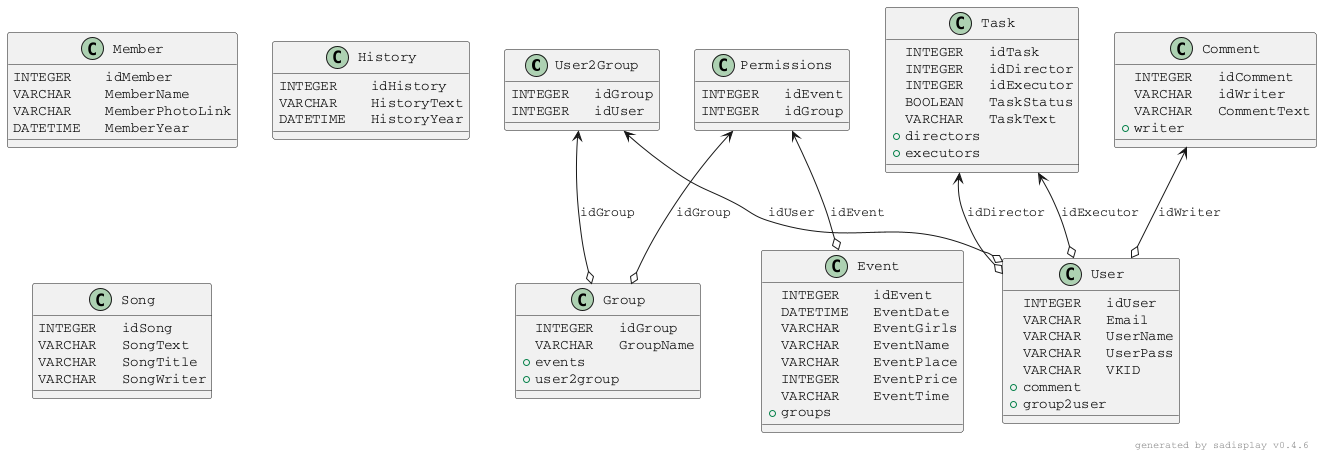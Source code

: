@startuml

skinparam defaultFontName Courier

Class User2Group {
    INTEGER ☆ idGroup
    INTEGER ☆ idUser 
}

Class Member {
    INTEGER  ★ idMember       
    VARCHAR  ⚪ MemberName     
    VARCHAR  ⚪ MemberPhotoLink
    DATETIME ⚪ MemberYear     
}

Class Group {
    INTEGER ★ idGroup  
    VARCHAR ⚪ GroupName
    +       events     
    +       user2group 
}

Class User {
    INTEGER ★ idUser  
    VARCHAR ⚪ Email   
    VARCHAR ⚪ UserName
    VARCHAR ⚪ UserPass
    VARCHAR ⚪ VKID    
    +       comment   
    +       group2user
}

Class Task {
    INTEGER ★ idTask    
    INTEGER ☆ idDirector
    INTEGER ☆ idExecutor
    BOOLEAN ⚪ TaskStatus
    VARCHAR ⚪ TaskText  
    +       directors   
    +       executors   
}

Class History {
    INTEGER  ★ idHistory  
    VARCHAR  ⚪ HistoryText
    DATETIME ⚪ HistoryYear
}

Class Comment {
    INTEGER ★ idComment  
    VARCHAR ☆ idWriter   
    VARCHAR ⚪ CommentText
    +       writer       
}

Class Permissions {
    INTEGER ☆ idEvent
    INTEGER ☆ idGroup
}

Class Song {
    INTEGER ★ idSong    
    VARCHAR ⚪ SongText  
    VARCHAR ⚪ SongTitle 
    VARCHAR ⚪ SongWriter
}

Class Event {
    INTEGER  ★ idEvent   
    DATETIME ⚪ EventDate 
    VARCHAR  ⚪ EventGirls
    VARCHAR  ⚪ EventName 
    VARCHAR  ⚪ EventPlace
    INTEGER  ⚪ EventPrice
    VARCHAR  ⚪ EventTime 
    +        groups      
}

User2Group <--o Group: idGroup

User2Group <--o User: idUser

Task <--o User: idExecutor

Task <--o User: idDirector

Comment <--o User: idWriter

Permissions <--o Event: idEvent

Permissions <--o Group: idGroup

right footer generated by sadisplay v0.4.6

@enduml